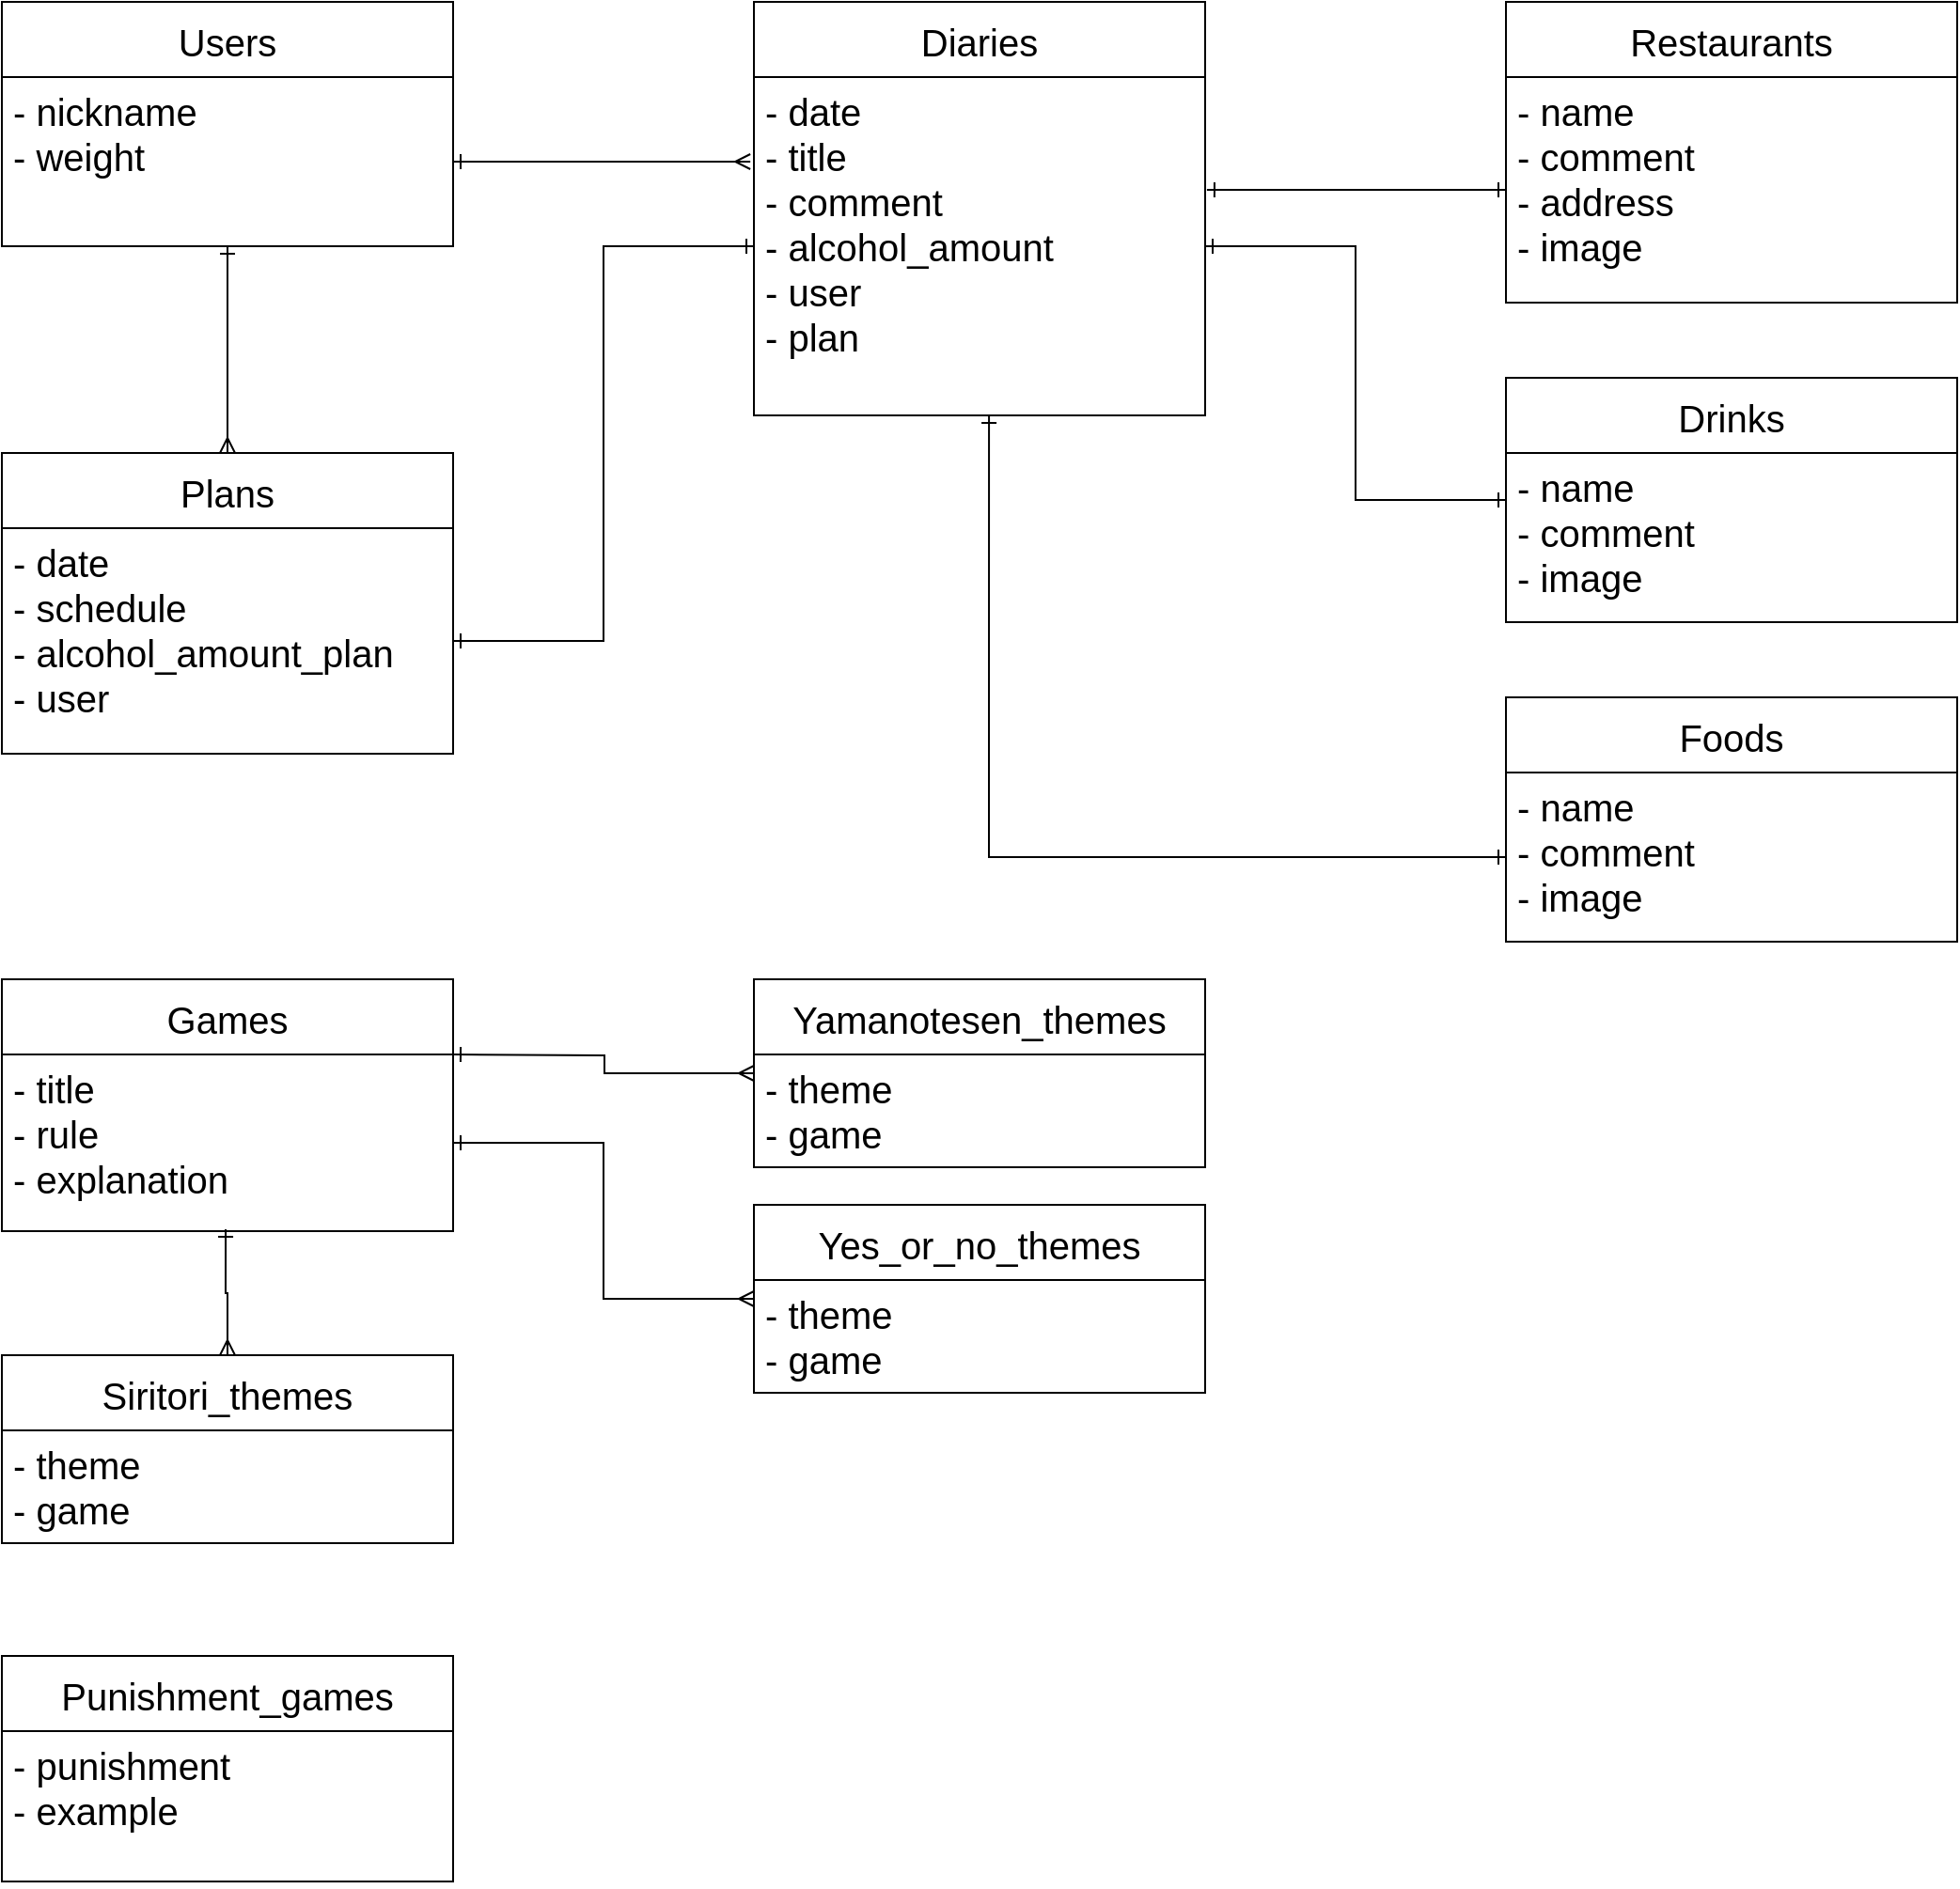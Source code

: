 <mxfile>
    <diagram id="AV4XcDwzdq8ti7Hb6odp" name="ページ1">
        <mxGraphModel dx="728" dy="680" grid="1" gridSize="10" guides="1" tooltips="1" connect="1" arrows="1" fold="1" page="1" pageScale="1" pageWidth="827" pageHeight="1169" math="0" shadow="0">
            <root>
                <mxCell id="0"/>
                <mxCell id="1" parent="0"/>
                <mxCell id="36" style="edgeStyle=orthogonalEdgeStyle;rounded=0;orthogonalLoop=1;jettySize=auto;html=1;entryX=0.5;entryY=0;entryDx=0;entryDy=0;startArrow=ERone;startFill=0;endArrow=ERmany;endFill=0;fontSize=20;" parent="1" source="2" target="6" edge="1">
                    <mxGeometry relative="1" as="geometry"/>
                </mxCell>
                <mxCell id="2" value="Users" style="swimlane;fontStyle=0;childLayout=stackLayout;horizontal=1;startSize=40;horizontalStack=0;resizeParent=1;resizeParentMax=0;resizeLast=0;collapsible=1;marginBottom=0;align=center;fontSize=20;" parent="1" vertex="1">
                    <mxGeometry x="40" y="40" width="240" height="130" as="geometry"/>
                </mxCell>
                <mxCell id="5" value="- nickname&#10;- weight&#10;&#10;" style="text;strokeColor=none;fillColor=none;spacingLeft=4;spacingRight=4;overflow=hidden;rotatable=0;points=[[0,0.5],[1,0.5]];portConstraint=eastwest;fontSize=20;" parent="2" vertex="1">
                    <mxGeometry y="40" width="240" height="90" as="geometry"/>
                </mxCell>
                <mxCell id="6" value="Plans" style="swimlane;fontStyle=0;childLayout=stackLayout;horizontal=1;startSize=40;horizontalStack=0;resizeParent=1;resizeParentMax=0;resizeLast=0;collapsible=1;marginBottom=0;align=center;fontSize=20;" parent="1" vertex="1">
                    <mxGeometry x="40" y="280" width="240" height="160" as="geometry"/>
                </mxCell>
                <mxCell id="9" value="- date&#10;- schedule&#10;- alcohol_amount_plan&#10;- user" style="text;strokeColor=none;fillColor=none;spacingLeft=4;spacingRight=4;overflow=hidden;rotatable=0;points=[[0,0.5],[1,0.5]];portConstraint=eastwest;fontSize=20;" parent="6" vertex="1">
                    <mxGeometry y="40" width="240" height="120" as="geometry"/>
                </mxCell>
                <mxCell id="10" value="Diaries" style="swimlane;fontStyle=0;childLayout=stackLayout;horizontal=1;startSize=40;horizontalStack=0;resizeParent=1;resizeParentMax=0;resizeLast=0;collapsible=1;marginBottom=0;align=center;fontSize=20;" parent="1" vertex="1">
                    <mxGeometry x="440" y="40" width="240" height="220" as="geometry"/>
                </mxCell>
                <mxCell id="13" value="- date&#10;- title&#10;- comment&#10;- alcohol_amount&#10;- user&#10;- plan" style="text;strokeColor=none;fillColor=none;spacingLeft=4;spacingRight=4;overflow=hidden;rotatable=0;points=[[0,0.5],[1,0.5]];portConstraint=eastwest;fontSize=20;" parent="10" vertex="1">
                    <mxGeometry y="40" width="240" height="180" as="geometry"/>
                </mxCell>
                <mxCell id="14" value="Games" style="swimlane;fontStyle=0;childLayout=stackLayout;horizontal=1;startSize=40;horizontalStack=0;resizeParent=1;resizeParentMax=0;resizeLast=0;collapsible=1;marginBottom=0;align=center;fontSize=20;" parent="1" vertex="1">
                    <mxGeometry x="40" y="560" width="240" height="134" as="geometry"/>
                </mxCell>
                <mxCell id="17" value="- title&#10;- rule&#10;- explanation" style="text;strokeColor=none;fillColor=none;spacingLeft=4;spacingRight=4;overflow=hidden;rotatable=0;points=[[0,0.5],[1,0.5]];portConstraint=eastwest;fontSize=20;" parent="14" vertex="1">
                    <mxGeometry y="40" width="240" height="94" as="geometry"/>
                </mxCell>
                <mxCell id="37" style="edgeStyle=orthogonalEdgeStyle;rounded=0;orthogonalLoop=1;jettySize=auto;html=1;startArrow=ERmany;startFill=0;endArrow=ERone;endFill=0;fontSize=20;" parent="1" source="18" edge="1">
                    <mxGeometry relative="1" as="geometry">
                        <mxPoint x="280" y="600" as="targetPoint"/>
                    </mxGeometry>
                </mxCell>
                <mxCell id="18" value="Yamanotesen_themes" style="swimlane;fontStyle=0;childLayout=stackLayout;horizontal=1;startSize=40;horizontalStack=0;resizeParent=1;resizeParentMax=0;resizeLast=0;collapsible=1;marginBottom=0;align=center;fontSize=20;" parent="1" vertex="1">
                    <mxGeometry x="440" y="560" width="240" height="100" as="geometry"/>
                </mxCell>
                <mxCell id="21" value="- theme&#10;- game" style="text;strokeColor=none;fillColor=none;spacingLeft=4;spacingRight=4;overflow=hidden;rotatable=0;points=[[0,0.5],[1,0.5]];portConstraint=eastwest;fontSize=20;" parent="18" vertex="1">
                    <mxGeometry y="40" width="240" height="60" as="geometry"/>
                </mxCell>
                <mxCell id="38" style="edgeStyle=orthogonalEdgeStyle;rounded=0;orthogonalLoop=1;jettySize=auto;html=1;entryX=1;entryY=0.5;entryDx=0;entryDy=0;startArrow=ERmany;startFill=0;endArrow=ERone;endFill=0;fontSize=20;" parent="1" source="22" target="17" edge="1">
                    <mxGeometry relative="1" as="geometry"/>
                </mxCell>
                <mxCell id="22" value="Yes_or_no_themes" style="swimlane;fontStyle=0;childLayout=stackLayout;horizontal=1;startSize=40;horizontalStack=0;resizeParent=1;resizeParentMax=0;resizeLast=0;collapsible=1;marginBottom=0;align=center;fontSize=20;" parent="1" vertex="1">
                    <mxGeometry x="440" y="680" width="240" height="100" as="geometry"/>
                </mxCell>
                <mxCell id="23" value="- theme&#10;- game" style="text;strokeColor=none;fillColor=none;spacingLeft=4;spacingRight=4;overflow=hidden;rotatable=0;points=[[0,0.5],[1,0.5]];portConstraint=eastwest;fontSize=20;" parent="22" vertex="1">
                    <mxGeometry y="40" width="240" height="60" as="geometry"/>
                </mxCell>
                <mxCell id="40" style="edgeStyle=orthogonalEdgeStyle;rounded=0;orthogonalLoop=1;jettySize=auto;html=1;entryX=0.496;entryY=0.989;entryDx=0;entryDy=0;entryPerimeter=0;startArrow=ERmany;startFill=0;endArrow=ERone;endFill=0;fontSize=20;" parent="1" source="24" target="17" edge="1">
                    <mxGeometry relative="1" as="geometry">
                        <Array as="points">
                            <mxPoint x="160" y="727"/>
                            <mxPoint x="159" y="727"/>
                        </Array>
                    </mxGeometry>
                </mxCell>
                <mxCell id="24" value="Siritori_themes" style="swimlane;fontStyle=0;childLayout=stackLayout;horizontal=1;startSize=40;horizontalStack=0;resizeParent=1;resizeParentMax=0;resizeLast=0;collapsible=1;marginBottom=0;align=center;fontSize=20;" parent="1" vertex="1">
                    <mxGeometry x="40" y="760" width="240" height="100" as="geometry"/>
                </mxCell>
                <mxCell id="25" value="- theme&#10;- game" style="text;strokeColor=none;fillColor=none;spacingLeft=4;spacingRight=4;overflow=hidden;rotatable=0;points=[[0,0.5],[1,0.5]];portConstraint=eastwest;fontSize=20;" parent="24" vertex="1">
                    <mxGeometry y="40" width="240" height="60" as="geometry"/>
                </mxCell>
                <mxCell id="26" value="Punishment_games" style="swimlane;fontStyle=0;childLayout=stackLayout;horizontal=1;startSize=40;horizontalStack=0;resizeParent=1;resizeParentMax=0;resizeLast=0;collapsible=1;marginBottom=0;align=center;fontSize=20;" parent="1" vertex="1">
                    <mxGeometry x="40" y="920" width="240" height="120" as="geometry"/>
                </mxCell>
                <mxCell id="27" value="- punishment&#10;- example" style="text;strokeColor=none;fillColor=none;spacingLeft=4;spacingRight=4;overflow=hidden;rotatable=0;points=[[0,0.5],[1,0.5]];portConstraint=eastwest;fontSize=20;" parent="26" vertex="1">
                    <mxGeometry y="40" width="240" height="80" as="geometry"/>
                </mxCell>
                <mxCell id="28" value="Restaurants" style="swimlane;fontStyle=0;childLayout=stackLayout;horizontal=1;startSize=40;horizontalStack=0;resizeParent=1;resizeParentMax=0;resizeLast=0;collapsible=1;marginBottom=0;align=center;fontSize=20;" parent="1" vertex="1">
                    <mxGeometry x="840" y="40" width="240" height="160" as="geometry"/>
                </mxCell>
                <mxCell id="29" value="- name&#10;- comment&#10;- address&#10;- image&#10;" style="text;strokeColor=none;fillColor=none;spacingLeft=4;spacingRight=4;overflow=hidden;rotatable=0;points=[[0,0.5],[1,0.5]];portConstraint=eastwest;fontSize=20;" parent="28" vertex="1">
                    <mxGeometry y="40" width="240" height="120" as="geometry"/>
                </mxCell>
                <mxCell id="43" style="edgeStyle=orthogonalEdgeStyle;rounded=0;orthogonalLoop=1;jettySize=auto;html=1;startArrow=ERone;startFill=0;endArrow=ERone;endFill=0;fontSize=20;" parent="1" source="30" target="13" edge="1">
                    <mxGeometry relative="1" as="geometry"/>
                </mxCell>
                <mxCell id="30" value="Drinks" style="swimlane;fontStyle=0;childLayout=stackLayout;horizontal=1;startSize=40;horizontalStack=0;resizeParent=1;resizeParentMax=0;resizeLast=0;collapsible=1;marginBottom=0;align=center;fontSize=20;" parent="1" vertex="1">
                    <mxGeometry x="840" y="240" width="240" height="130" as="geometry"/>
                </mxCell>
                <mxCell id="31" value="- name&#10;- comment&#10;- image&#10;" style="text;strokeColor=none;fillColor=none;spacingLeft=4;spacingRight=4;overflow=hidden;rotatable=0;points=[[0,0.5],[1,0.5]];portConstraint=eastwest;fontSize=20;" parent="30" vertex="1">
                    <mxGeometry y="40" width="240" height="90" as="geometry"/>
                </mxCell>
                <mxCell id="32" value="Foods" style="swimlane;fontStyle=0;childLayout=stackLayout;horizontal=1;startSize=40;horizontalStack=0;resizeParent=1;resizeParentMax=0;resizeLast=0;collapsible=1;marginBottom=0;align=center;fontSize=20;" parent="1" vertex="1">
                    <mxGeometry x="840" y="410" width="240" height="130" as="geometry"/>
                </mxCell>
                <mxCell id="33" value="- name&#10;- comment&#10;- image&#10;" style="text;strokeColor=none;fillColor=none;spacingLeft=4;spacingRight=4;overflow=hidden;rotatable=0;points=[[0,0.5],[1,0.5]];portConstraint=eastwest;fontSize=20;" parent="32" vertex="1">
                    <mxGeometry y="40" width="240" height="90" as="geometry"/>
                </mxCell>
                <mxCell id="35" style="edgeStyle=orthogonalEdgeStyle;rounded=0;orthogonalLoop=1;jettySize=auto;html=1;exitX=1;exitY=0.5;exitDx=0;exitDy=0;entryX=-0.008;entryY=0.25;entryDx=0;entryDy=0;entryPerimeter=0;fontSize=20;endArrow=ERmany;endFill=0;startArrow=ERone;startFill=0;" parent="1" source="5" target="13" edge="1">
                    <mxGeometry relative="1" as="geometry"/>
                </mxCell>
                <mxCell id="42" style="edgeStyle=orthogonalEdgeStyle;rounded=0;orthogonalLoop=1;jettySize=auto;html=1;entryX=1.004;entryY=0.333;entryDx=0;entryDy=0;entryPerimeter=0;startArrow=ERone;startFill=0;endArrow=ERone;endFill=0;fontSize=20;" parent="1" source="29" target="13" edge="1">
                    <mxGeometry relative="1" as="geometry"/>
                </mxCell>
                <mxCell id="44" style="edgeStyle=orthogonalEdgeStyle;rounded=0;orthogonalLoop=1;jettySize=auto;html=1;entryX=0.521;entryY=1;entryDx=0;entryDy=0;entryPerimeter=0;startArrow=ERone;startFill=0;endArrow=ERone;endFill=0;fontSize=20;" parent="1" source="33" target="13" edge="1">
                    <mxGeometry relative="1" as="geometry"/>
                </mxCell>
                <mxCell id="45" style="edgeStyle=orthogonalEdgeStyle;rounded=0;orthogonalLoop=1;jettySize=auto;html=1;entryX=1;entryY=0.5;entryDx=0;entryDy=0;startArrow=ERone;startFill=0;endArrow=ERone;endFill=0;fontSize=20;" parent="1" source="13" target="9" edge="1">
                    <mxGeometry relative="1" as="geometry"/>
                </mxCell>
            </root>
        </mxGraphModel>
    </diagram>
</mxfile>